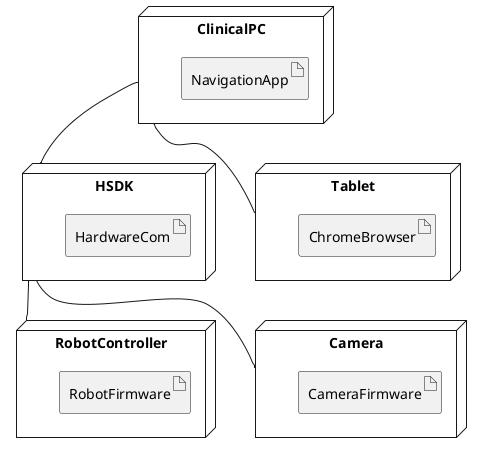 @startuml
node ClinicalPC { 
artifact NavigationApp 
} 
node HSDK { 
artifact HardwareCom 
} 
node RobotController {
artifact RobotFirmware 
}
node Tablet {
artifact ChromeBrowser 
}
node Camera{
artifact CameraFirmware 
}

ClinicalPC -- HSDK
ClinicalPC -- Tablet
HSDK -- RobotController
HSDK -- Camera
@enduml
